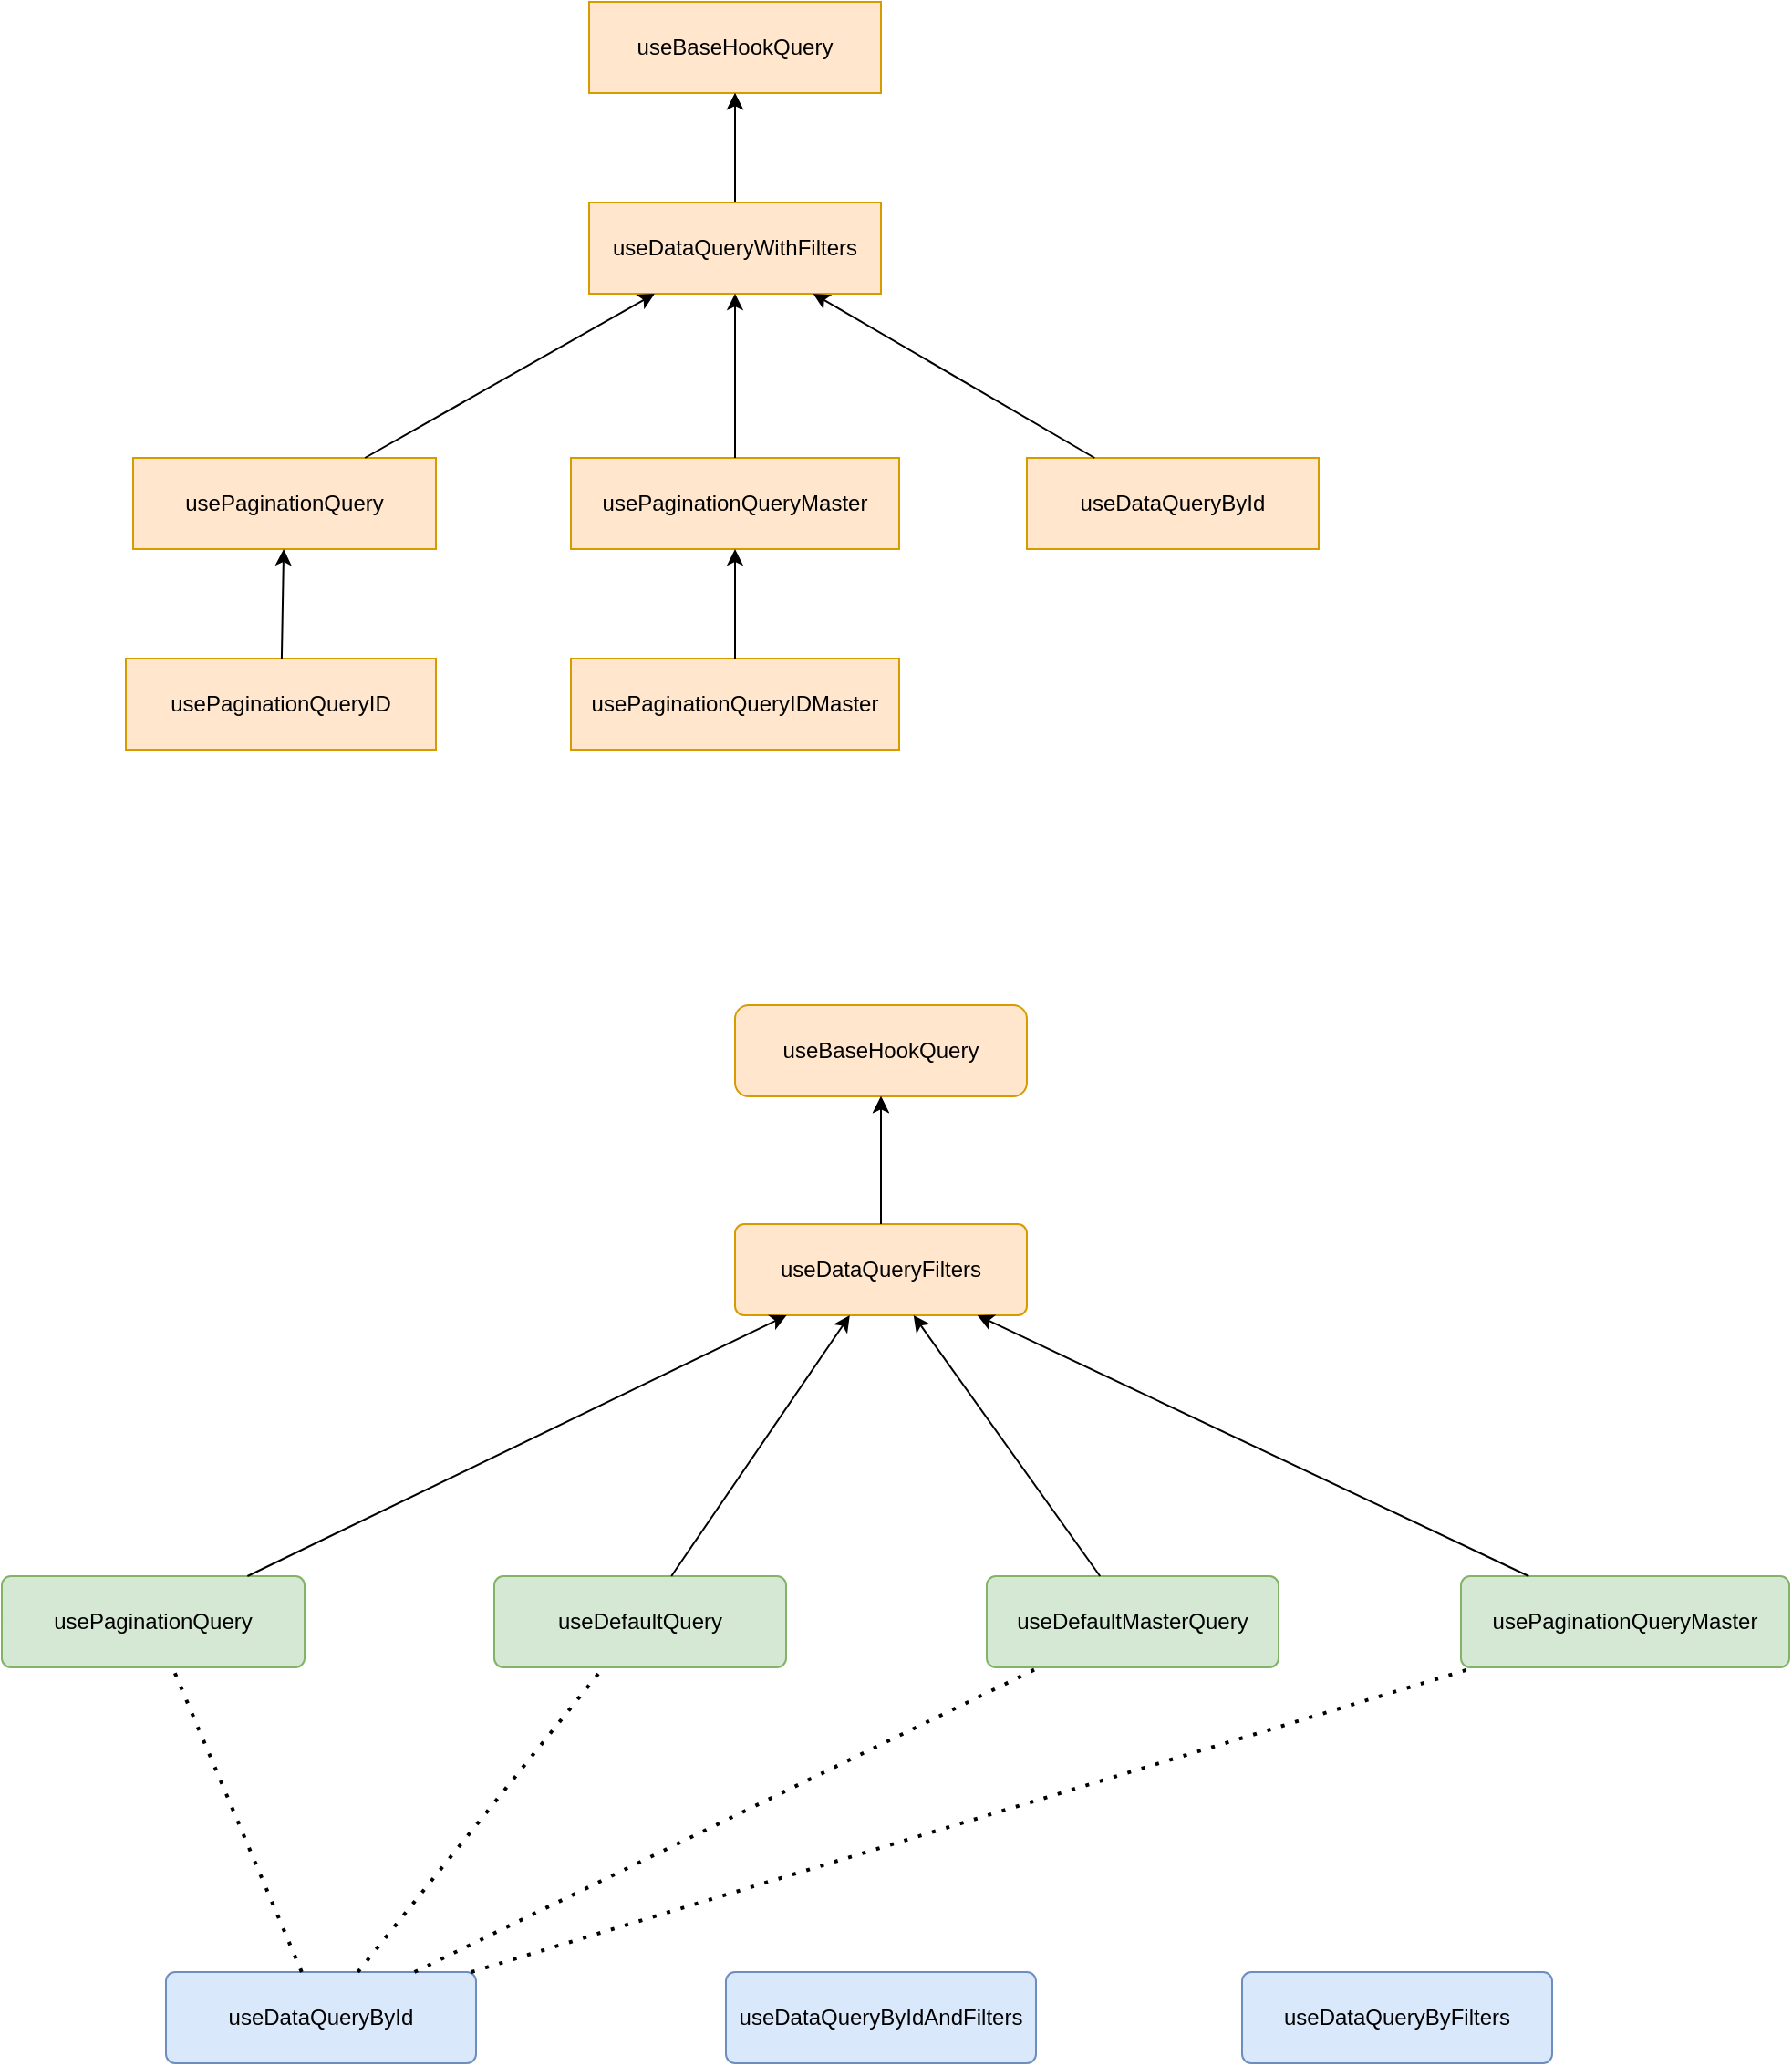 <mxfile version="21.7.5" type="github">
  <diagram id="C5RBs43oDa-KdzZeNtuy" name="Page-1">
    <mxGraphModel dx="1434" dy="774" grid="1" gridSize="10" guides="1" tooltips="1" connect="1" arrows="1" fold="1" page="1" pageScale="1" pageWidth="2336" pageHeight="1654" math="0" shadow="0">
      <root>
        <mxCell id="WIyWlLk6GJQsqaUBKTNV-0" />
        <mxCell id="WIyWlLk6GJQsqaUBKTNV-1" parent="WIyWlLk6GJQsqaUBKTNV-0" />
        <mxCell id="WIyWlLk6GJQsqaUBKTNV-3" value="useBaseHookQuery" style="rounded=0;whiteSpace=wrap;html=1;fontSize=12;glass=0;strokeWidth=1;shadow=0;fillColor=#ffe6cc;strokeColor=#d79b00;" parent="WIyWlLk6GJQsqaUBKTNV-1" vertex="1">
          <mxGeometry x="1082" y="80" width="160" height="50" as="geometry" />
        </mxCell>
        <mxCell id="YgiQsH9FQT8b_soW5u2j-206" value="" style="edgeStyle=none;rounded=0;orthogonalLoop=1;jettySize=auto;html=1;" parent="WIyWlLk6GJQsqaUBKTNV-1" source="WIyWlLk6GJQsqaUBKTNV-7" target="WIyWlLk6GJQsqaUBKTNV-3" edge="1">
          <mxGeometry relative="1" as="geometry" />
        </mxCell>
        <mxCell id="WIyWlLk6GJQsqaUBKTNV-7" value="useDataQueryWithFilters" style="rounded=0;whiteSpace=wrap;html=1;fontSize=12;glass=0;strokeWidth=1;shadow=0;arcSize=10;fillColor=#ffe6cc;strokeColor=#d79b00;" parent="WIyWlLk6GJQsqaUBKTNV-1" vertex="1">
          <mxGeometry x="1082" y="190" width="160" height="50" as="geometry" />
        </mxCell>
        <mxCell id="YgiQsH9FQT8b_soW5u2j-2" value="" style="endArrow=classic;html=1;rounded=0;" parent="WIyWlLk6GJQsqaUBKTNV-1" source="WIyWlLk6GJQsqaUBKTNV-7" target="WIyWlLk6GJQsqaUBKTNV-3" edge="1">
          <mxGeometry width="50" height="50" relative="1" as="geometry">
            <mxPoint x="1012" y="440" as="sourcePoint" />
            <mxPoint x="1062" y="390" as="targetPoint" />
          </mxGeometry>
        </mxCell>
        <mxCell id="YgiQsH9FQT8b_soW5u2j-3" value="usePaginationQuery" style="rounded=0;whiteSpace=wrap;html=1;fontSize=12;glass=0;strokeWidth=1;shadow=0;arcSize=10;fillColor=#ffe6cc;strokeColor=#d79b00;" parent="WIyWlLk6GJQsqaUBKTNV-1" vertex="1">
          <mxGeometry x="832" y="330" width="166" height="50" as="geometry" />
        </mxCell>
        <mxCell id="YgiQsH9FQT8b_soW5u2j-4" value="" style="endArrow=classic;html=1;rounded=0;" parent="WIyWlLk6GJQsqaUBKTNV-1" source="YgiQsH9FQT8b_soW5u2j-3" target="WIyWlLk6GJQsqaUBKTNV-7" edge="1">
          <mxGeometry width="50" height="50" relative="1" as="geometry">
            <mxPoint x="1012" y="440" as="sourcePoint" />
            <mxPoint x="1062" y="390" as="targetPoint" />
          </mxGeometry>
        </mxCell>
        <mxCell id="YgiQsH9FQT8b_soW5u2j-5" value="usePaginationQueryMaster" style="rounded=0;whiteSpace=wrap;html=1;fontSize=12;glass=0;strokeWidth=1;shadow=0;arcSize=10;fillColor=#ffe6cc;strokeColor=#d79b00;" parent="WIyWlLk6GJQsqaUBKTNV-1" vertex="1">
          <mxGeometry x="1072" y="330" width="180" height="50" as="geometry" />
        </mxCell>
        <mxCell id="YgiQsH9FQT8b_soW5u2j-6" value="useDataQueryById" style="rounded=0;whiteSpace=wrap;html=1;fontSize=12;glass=0;strokeWidth=1;shadow=0;arcSize=10;fillColor=#ffe6cc;strokeColor=#d79b00;" parent="WIyWlLk6GJQsqaUBKTNV-1" vertex="1">
          <mxGeometry x="1322" y="330" width="160" height="50" as="geometry" />
        </mxCell>
        <mxCell id="YgiQsH9FQT8b_soW5u2j-8" value="" style="endArrow=classic;html=1;rounded=0;" parent="WIyWlLk6GJQsqaUBKTNV-1" source="YgiQsH9FQT8b_soW5u2j-6" target="WIyWlLk6GJQsqaUBKTNV-7" edge="1">
          <mxGeometry width="50" height="50" relative="1" as="geometry">
            <mxPoint x="1012" y="440" as="sourcePoint" />
            <mxPoint x="1062" y="390" as="targetPoint" />
          </mxGeometry>
        </mxCell>
        <mxCell id="YgiQsH9FQT8b_soW5u2j-9" value="usePaginationQueryID" style="rounded=0;whiteSpace=wrap;html=1;fontSize=12;glass=0;strokeWidth=1;shadow=0;arcSize=10;fillColor=#ffe6cc;strokeColor=#d79b00;" parent="WIyWlLk6GJQsqaUBKTNV-1" vertex="1">
          <mxGeometry x="828" y="440" width="170" height="50" as="geometry" />
        </mxCell>
        <mxCell id="YgiQsH9FQT8b_soW5u2j-10" value="usePaginationQueryIDMaster" style="rounded=0;whiteSpace=wrap;html=1;fontSize=12;glass=0;strokeWidth=1;shadow=0;arcSize=10;fillColor=#ffe6cc;strokeColor=#d79b00;" parent="WIyWlLk6GJQsqaUBKTNV-1" vertex="1">
          <mxGeometry x="1072" y="440" width="180" height="50" as="geometry" />
        </mxCell>
        <mxCell id="YgiQsH9FQT8b_soW5u2j-11" value="" style="endArrow=classic;html=1;rounded=0;exitX=0.5;exitY=0;exitDx=0;exitDy=0;" parent="WIyWlLk6GJQsqaUBKTNV-1" source="YgiQsH9FQT8b_soW5u2j-10" target="YgiQsH9FQT8b_soW5u2j-5" edge="1">
          <mxGeometry width="50" height="50" relative="1" as="geometry">
            <mxPoint x="912" y="460" as="sourcePoint" />
            <mxPoint x="962" y="410" as="targetPoint" />
          </mxGeometry>
        </mxCell>
        <mxCell id="YgiQsH9FQT8b_soW5u2j-12" value="" style="endArrow=classic;html=1;rounded=0;" parent="WIyWlLk6GJQsqaUBKTNV-1" source="YgiQsH9FQT8b_soW5u2j-9" target="YgiQsH9FQT8b_soW5u2j-3" edge="1">
          <mxGeometry width="50" height="50" relative="1" as="geometry">
            <mxPoint x="1036" y="380" as="sourcePoint" />
            <mxPoint x="1086" y="330" as="targetPoint" />
          </mxGeometry>
        </mxCell>
        <mxCell id="YgiQsH9FQT8b_soW5u2j-207" value="" style="endArrow=classic;html=1;rounded=0;" parent="WIyWlLk6GJQsqaUBKTNV-1" source="YgiQsH9FQT8b_soW5u2j-5" target="WIyWlLk6GJQsqaUBKTNV-7" edge="1">
          <mxGeometry width="50" height="50" relative="1" as="geometry">
            <mxPoint x="1142" y="340" as="sourcePoint" />
            <mxPoint x="1192" y="290" as="targetPoint" />
          </mxGeometry>
        </mxCell>
        <mxCell id="pCUGQhPCe7q9vCgeICrw-7" value="useBaseHookQuery" style="rounded=1;whiteSpace=wrap;html=1;fontSize=12;glass=0;strokeWidth=1;shadow=0;fillColor=#ffe6cc;strokeColor=#d79b00;" parent="WIyWlLk6GJQsqaUBKTNV-1" vertex="1">
          <mxGeometry x="1162" y="630" width="160" height="50" as="geometry" />
        </mxCell>
        <mxCell id="pCUGQhPCe7q9vCgeICrw-8" value="" style="edgeStyle=none;rounded=0;orthogonalLoop=1;jettySize=auto;html=1;" parent="WIyWlLk6GJQsqaUBKTNV-1" source="pCUGQhPCe7q9vCgeICrw-9" target="pCUGQhPCe7q9vCgeICrw-7" edge="1">
          <mxGeometry relative="1" as="geometry" />
        </mxCell>
        <mxCell id="pCUGQhPCe7q9vCgeICrw-9" value="useDataQueryFilters" style="rounded=1;whiteSpace=wrap;html=1;fontSize=12;glass=0;strokeWidth=1;shadow=0;arcSize=10;fillColor=#ffe6cc;strokeColor=#d79b00;" parent="WIyWlLk6GJQsqaUBKTNV-1" vertex="1">
          <mxGeometry x="1162" y="750" width="160" height="50" as="geometry" />
        </mxCell>
        <mxCell id="pCUGQhPCe7q9vCgeICrw-10" value="" style="endArrow=classic;html=1;rounded=0;" parent="WIyWlLk6GJQsqaUBKTNV-1" source="pCUGQhPCe7q9vCgeICrw-9" target="pCUGQhPCe7q9vCgeICrw-7" edge="1">
          <mxGeometry width="50" height="50" relative="1" as="geometry">
            <mxPoint x="994" y="1030" as="sourcePoint" />
            <mxPoint x="1044" y="980" as="targetPoint" />
          </mxGeometry>
        </mxCell>
        <mxCell id="pCUGQhPCe7q9vCgeICrw-11" value="usePaginationQuery" style="rounded=1;whiteSpace=wrap;html=1;fontSize=12;glass=0;strokeWidth=1;shadow=0;arcSize=10;fillColor=#d5e8d4;strokeColor=#82b366;" parent="WIyWlLk6GJQsqaUBKTNV-1" vertex="1">
          <mxGeometry x="760" y="943" width="166" height="50" as="geometry" />
        </mxCell>
        <mxCell id="pCUGQhPCe7q9vCgeICrw-12" value="" style="endArrow=classic;html=1;rounded=0;" parent="WIyWlLk6GJQsqaUBKTNV-1" source="pCUGQhPCe7q9vCgeICrw-11" target="pCUGQhPCe7q9vCgeICrw-9" edge="1">
          <mxGeometry width="50" height="50" relative="1" as="geometry">
            <mxPoint x="994" y="1030" as="sourcePoint" />
            <mxPoint x="1044" y="980" as="targetPoint" />
          </mxGeometry>
        </mxCell>
        <mxCell id="pCUGQhPCe7q9vCgeICrw-13" value="usePaginationQueryMaster" style="rounded=1;whiteSpace=wrap;html=1;fontSize=12;glass=0;strokeWidth=1;shadow=0;arcSize=10;fillColor=#d5e8d4;strokeColor=#82b366;" parent="WIyWlLk6GJQsqaUBKTNV-1" vertex="1">
          <mxGeometry x="1560" y="943" width="180" height="50" as="geometry" />
        </mxCell>
        <mxCell id="pCUGQhPCe7q9vCgeICrw-14" value="useDefaultMasterQuery" style="rounded=1;whiteSpace=wrap;html=1;fontSize=12;glass=0;strokeWidth=1;shadow=0;arcSize=10;fillColor=#d5e8d4;strokeColor=#82b366;" parent="WIyWlLk6GJQsqaUBKTNV-1" vertex="1">
          <mxGeometry x="1300" y="943" width="160" height="50" as="geometry" />
        </mxCell>
        <mxCell id="pCUGQhPCe7q9vCgeICrw-15" value="" style="endArrow=classic;html=1;rounded=0;" parent="WIyWlLk6GJQsqaUBKTNV-1" source="pCUGQhPCe7q9vCgeICrw-14" target="pCUGQhPCe7q9vCgeICrw-9" edge="1">
          <mxGeometry width="50" height="50" relative="1" as="geometry">
            <mxPoint x="994" y="1030" as="sourcePoint" />
            <mxPoint x="1044" y="980" as="targetPoint" />
          </mxGeometry>
        </mxCell>
        <mxCell id="pCUGQhPCe7q9vCgeICrw-16" value="useDataQueryById" style="rounded=1;whiteSpace=wrap;html=1;fontSize=12;glass=0;strokeWidth=1;shadow=0;arcSize=10;fillColor=#dae8fc;strokeColor=#6c8ebf;" parent="WIyWlLk6GJQsqaUBKTNV-1" vertex="1">
          <mxGeometry x="850" y="1160" width="170" height="50" as="geometry" />
        </mxCell>
        <mxCell id="pCUGQhPCe7q9vCgeICrw-20" value="" style="endArrow=classic;html=1;rounded=0;" parent="WIyWlLk6GJQsqaUBKTNV-1" source="pCUGQhPCe7q9vCgeICrw-13" target="pCUGQhPCe7q9vCgeICrw-9" edge="1">
          <mxGeometry width="50" height="50" relative="1" as="geometry">
            <mxPoint x="1124" y="930" as="sourcePoint" />
            <mxPoint x="1174" y="880" as="targetPoint" />
          </mxGeometry>
        </mxCell>
        <mxCell id="pCUGQhPCe7q9vCgeICrw-33" value="useDefaultQuery" style="rounded=1;whiteSpace=wrap;html=1;fontSize=12;glass=0;strokeWidth=1;shadow=0;arcSize=10;fillColor=#d5e8d4;strokeColor=#82b366;" parent="WIyWlLk6GJQsqaUBKTNV-1" vertex="1">
          <mxGeometry x="1030" y="943" width="160" height="50" as="geometry" />
        </mxCell>
        <mxCell id="pCUGQhPCe7q9vCgeICrw-37" value="" style="endArrow=classic;html=1;rounded=0;" parent="WIyWlLk6GJQsqaUBKTNV-1" source="pCUGQhPCe7q9vCgeICrw-33" target="pCUGQhPCe7q9vCgeICrw-9" edge="1">
          <mxGeometry width="50" height="50" relative="1" as="geometry">
            <mxPoint x="1170" y="980" as="sourcePoint" />
            <mxPoint x="1220" y="930" as="targetPoint" />
          </mxGeometry>
        </mxCell>
        <mxCell id="Wne_N8fVUTIwAG40PivV-4" value="useDataQueryByIdAndFilters" style="rounded=1;whiteSpace=wrap;html=1;fontSize=12;glass=0;strokeWidth=1;shadow=0;arcSize=10;fillColor=#dae8fc;strokeColor=#6c8ebf;" vertex="1" parent="WIyWlLk6GJQsqaUBKTNV-1">
          <mxGeometry x="1157" y="1160" width="170" height="50" as="geometry" />
        </mxCell>
        <mxCell id="Wne_N8fVUTIwAG40PivV-9" value="&lt;div&gt;useDataQueryByFilters&lt;/div&gt;" style="rounded=1;whiteSpace=wrap;html=1;fontSize=12;glass=0;strokeWidth=1;shadow=0;arcSize=10;fillColor=#dae8fc;strokeColor=#6c8ebf;" vertex="1" parent="WIyWlLk6GJQsqaUBKTNV-1">
          <mxGeometry x="1440" y="1160" width="170" height="50" as="geometry" />
        </mxCell>
        <mxCell id="Wne_N8fVUTIwAG40PivV-11" value="" style="endArrow=none;dashed=1;html=1;dashPattern=1 3;strokeWidth=2;rounded=0;" edge="1" parent="WIyWlLk6GJQsqaUBKTNV-1" source="pCUGQhPCe7q9vCgeICrw-16" target="pCUGQhPCe7q9vCgeICrw-11">
          <mxGeometry width="50" height="50" relative="1" as="geometry">
            <mxPoint x="1240" y="1010" as="sourcePoint" />
            <mxPoint x="1290" y="960" as="targetPoint" />
          </mxGeometry>
        </mxCell>
        <mxCell id="Wne_N8fVUTIwAG40PivV-12" value="" style="endArrow=none;dashed=1;html=1;dashPattern=1 3;strokeWidth=2;rounded=0;" edge="1" parent="WIyWlLk6GJQsqaUBKTNV-1" source="pCUGQhPCe7q9vCgeICrw-16" target="pCUGQhPCe7q9vCgeICrw-33">
          <mxGeometry width="50" height="50" relative="1" as="geometry">
            <mxPoint x="1240" y="1010" as="sourcePoint" />
            <mxPoint x="1290" y="960" as="targetPoint" />
          </mxGeometry>
        </mxCell>
        <mxCell id="Wne_N8fVUTIwAG40PivV-13" value="" style="endArrow=none;dashed=1;html=1;dashPattern=1 3;strokeWidth=2;rounded=0;" edge="1" parent="WIyWlLk6GJQsqaUBKTNV-1" source="pCUGQhPCe7q9vCgeICrw-16" target="pCUGQhPCe7q9vCgeICrw-14">
          <mxGeometry width="50" height="50" relative="1" as="geometry">
            <mxPoint x="1240" y="1010" as="sourcePoint" />
            <mxPoint x="1290" y="960" as="targetPoint" />
          </mxGeometry>
        </mxCell>
        <mxCell id="Wne_N8fVUTIwAG40PivV-14" value="" style="endArrow=none;dashed=1;html=1;dashPattern=1 3;strokeWidth=2;rounded=0;" edge="1" parent="WIyWlLk6GJQsqaUBKTNV-1" source="pCUGQhPCe7q9vCgeICrw-16" target="pCUGQhPCe7q9vCgeICrw-13">
          <mxGeometry width="50" height="50" relative="1" as="geometry">
            <mxPoint x="1240" y="1010" as="sourcePoint" />
            <mxPoint x="1290" y="960" as="targetPoint" />
          </mxGeometry>
        </mxCell>
      </root>
    </mxGraphModel>
  </diagram>
</mxfile>
